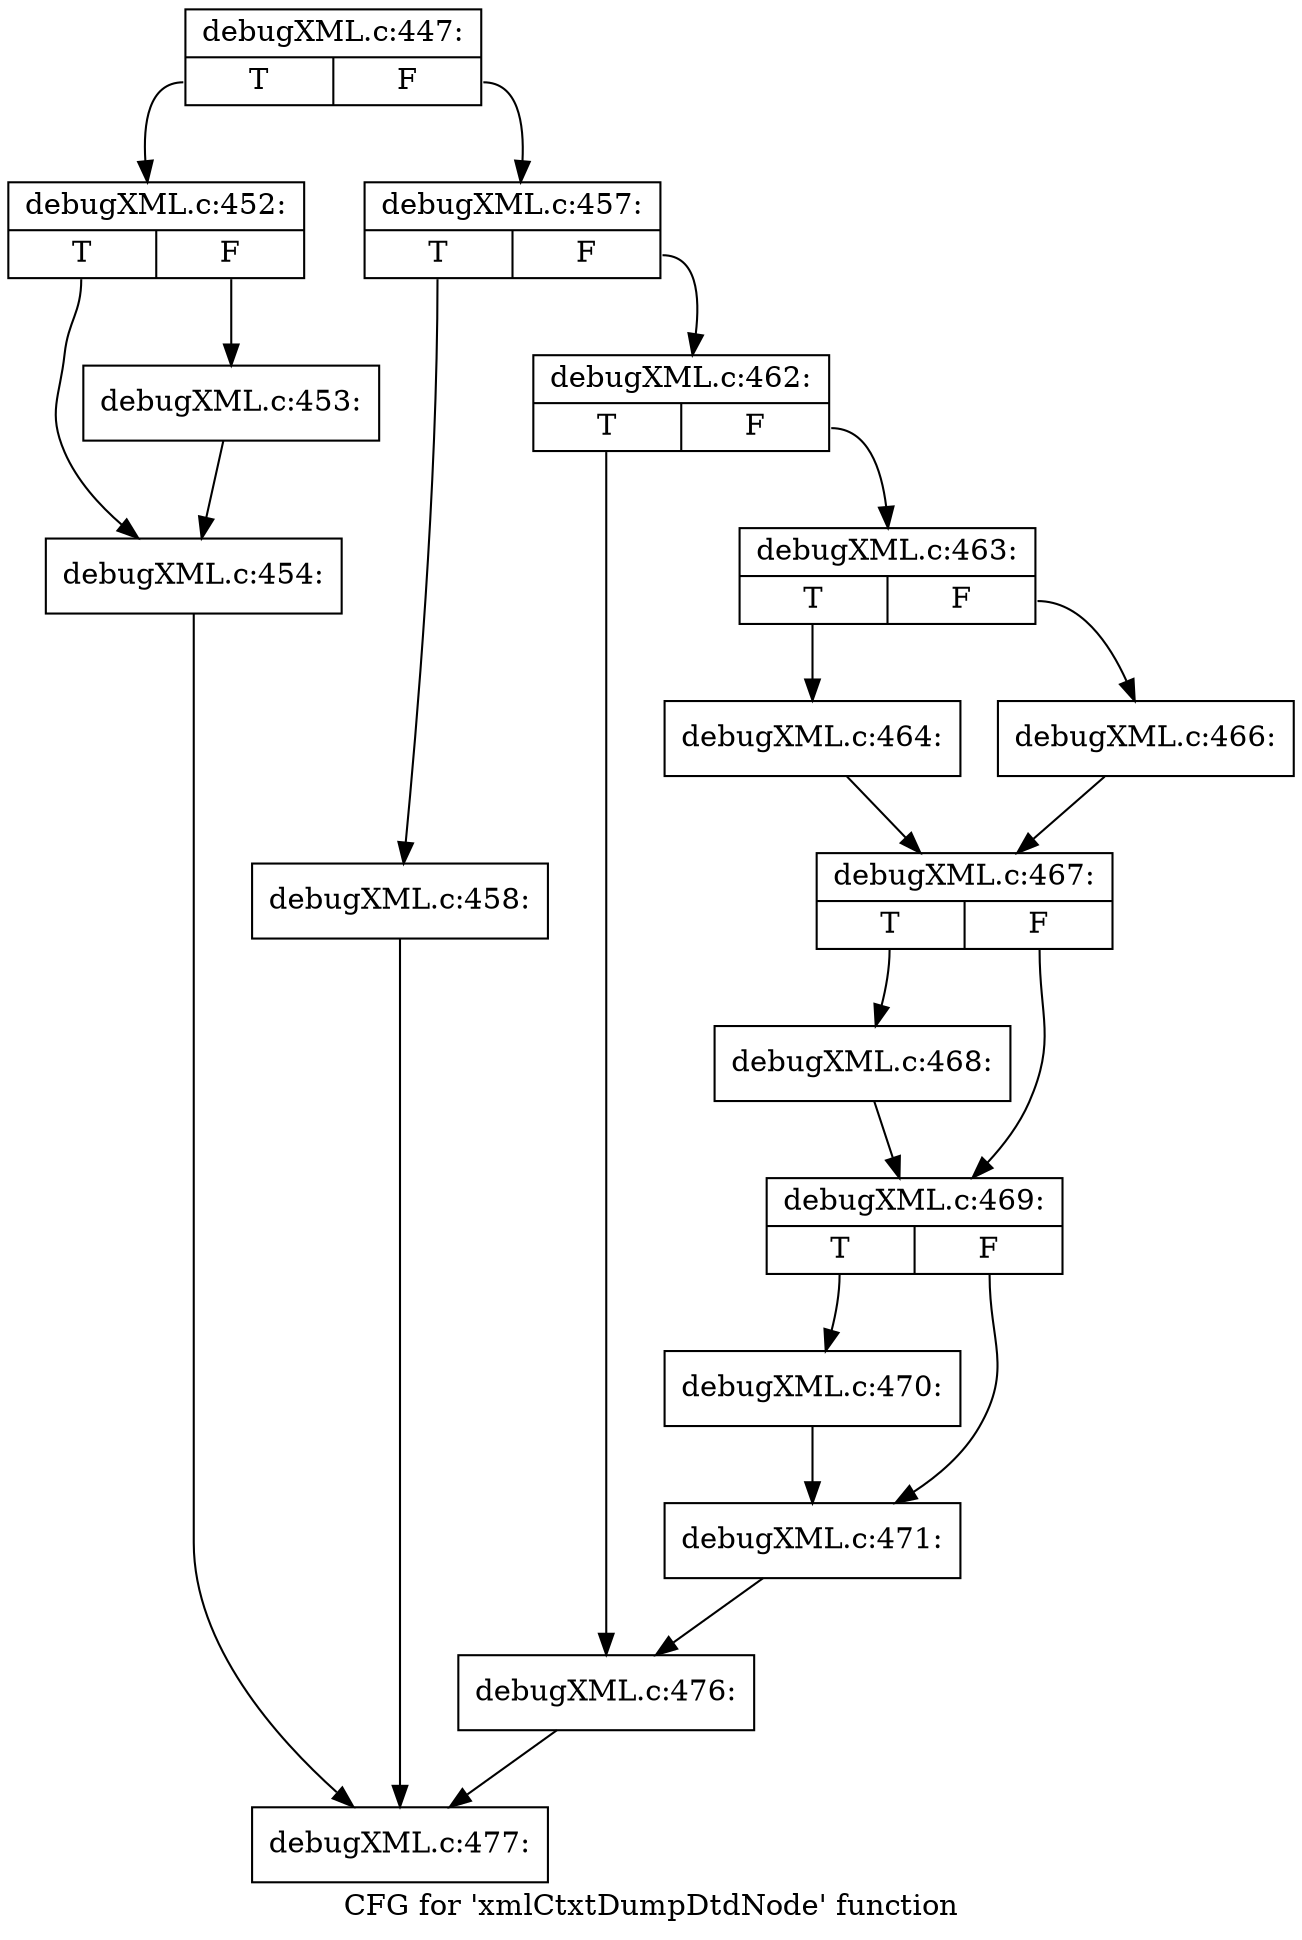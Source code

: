 digraph "CFG for 'xmlCtxtDumpDtdNode' function" {
	label="CFG for 'xmlCtxtDumpDtdNode' function";

	Node0x4aff160 [shape=record,label="{debugXML.c:447:|{<s0>T|<s1>F}}"];
	Node0x4aff160:s0 -> Node0x4aff450;
	Node0x4aff160:s1 -> Node0x4b21cf0;
	Node0x4aff450 [shape=record,label="{debugXML.c:452:|{<s0>T|<s1>F}}"];
	Node0x4aff450:s0 -> Node0x4b21f60;
	Node0x4aff450:s1 -> Node0x4b21f10;
	Node0x4b21f10 [shape=record,label="{debugXML.c:453:}"];
	Node0x4b21f10 -> Node0x4b21f60;
	Node0x4b21f60 [shape=record,label="{debugXML.c:454:}"];
	Node0x4b21f60 -> Node0x4aff5c0;
	Node0x4b21cf0 [shape=record,label="{debugXML.c:457:|{<s0>T|<s1>F}}"];
	Node0x4b21cf0:s0 -> Node0x4b228a0;
	Node0x4b21cf0:s1 -> Node0x4b228f0;
	Node0x4b228a0 [shape=record,label="{debugXML.c:458:}"];
	Node0x4b228a0 -> Node0x4aff5c0;
	Node0x4b228f0 [shape=record,label="{debugXML.c:462:|{<s0>T|<s1>F}}"];
	Node0x4b228f0:s0 -> Node0x4b232b0;
	Node0x4b228f0:s1 -> Node0x4b23260;
	Node0x4b23260 [shape=record,label="{debugXML.c:463:|{<s0>T|<s1>F}}"];
	Node0x4b23260:s0 -> Node0x4b236e0;
	Node0x4b23260:s1 -> Node0x4b23780;
	Node0x4b236e0 [shape=record,label="{debugXML.c:464:}"];
	Node0x4b236e0 -> Node0x4b23730;
	Node0x4b23780 [shape=record,label="{debugXML.c:466:}"];
	Node0x4b23780 -> Node0x4b23730;
	Node0x4b23730 [shape=record,label="{debugXML.c:467:|{<s0>T|<s1>F}}"];
	Node0x4b23730:s0 -> Node0x4a4f320;
	Node0x4b23730:s1 -> Node0x4a4f370;
	Node0x4a4f320 [shape=record,label="{debugXML.c:468:}"];
	Node0x4a4f320 -> Node0x4a4f370;
	Node0x4a4f370 [shape=record,label="{debugXML.c:469:|{<s0>T|<s1>F}}"];
	Node0x4a4f370:s0 -> Node0x4b25b40;
	Node0x4a4f370:s1 -> Node0x4b25b90;
	Node0x4b25b40 [shape=record,label="{debugXML.c:470:}"];
	Node0x4b25b40 -> Node0x4b25b90;
	Node0x4b25b90 [shape=record,label="{debugXML.c:471:}"];
	Node0x4b25b90 -> Node0x4b232b0;
	Node0x4b232b0 [shape=record,label="{debugXML.c:476:}"];
	Node0x4b232b0 -> Node0x4aff5c0;
	Node0x4aff5c0 [shape=record,label="{debugXML.c:477:}"];
}
